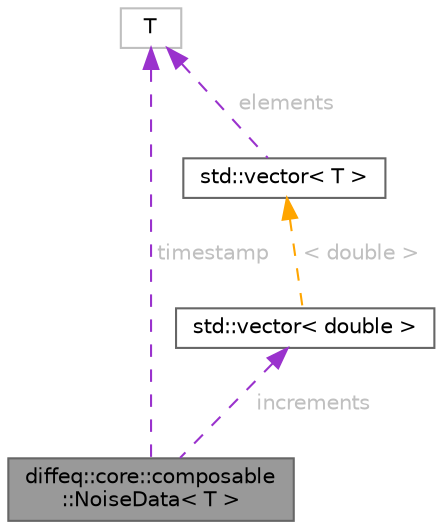 digraph "diffeq::core::composable::NoiseData&lt; T &gt;"
{
 // LATEX_PDF_SIZE
  bgcolor="transparent";
  edge [fontname=Helvetica,fontsize=10,labelfontname=Helvetica,labelfontsize=10];
  node [fontname=Helvetica,fontsize=10,shape=box,height=0.2,width=0.4];
  Node1 [id="Node000001",label="diffeq::core::composable\l::NoiseData\< T \>",height=0.2,width=0.4,color="gray40", fillcolor="grey60", style="filled", fontcolor="black",tooltip="Noise data structure."];
  Node2 -> Node1 [id="edge1_Node000001_Node000002",dir="back",color="darkorchid3",style="dashed",tooltip=" ",label=<<TABLE CELLBORDER="0" BORDER="0"><TR><TD VALIGN="top" ALIGN="LEFT" CELLPADDING="1" CELLSPACING="0">timestamp</TD></TR>
</TABLE>> ,fontcolor="grey" ];
  Node2 [id="Node000002",label="T",height=0.2,width=0.4,color="grey75", fillcolor="white", style="filled",tooltip=" "];
  Node3 -> Node1 [id="edge2_Node000001_Node000003",dir="back",color="darkorchid3",style="dashed",tooltip=" ",label=<<TABLE CELLBORDER="0" BORDER="0"><TR><TD VALIGN="top" ALIGN="LEFT" CELLPADDING="1" CELLSPACING="0">increments</TD></TR>
</TABLE>> ,fontcolor="grey" ];
  Node3 [id="Node000003",label="std::vector\< double \>",height=0.2,width=0.4,color="gray40", fillcolor="white", style="filled",tooltip=" "];
  Node4 -> Node3 [id="edge3_Node000003_Node000004",dir="back",color="orange",style="dashed",tooltip=" ",label=<<TABLE CELLBORDER="0" BORDER="0"><TR><TD VALIGN="top" ALIGN="LEFT" CELLPADDING="1" CELLSPACING="0">&lt; double &gt;</TD></TR>
</TABLE>> ,fontcolor="grey" ];
  Node4 [id="Node000004",label="std::vector\< T \>",height=0.2,width=0.4,color="gray40", fillcolor="white", style="filled",tooltip=" "];
  Node2 -> Node4 [id="edge4_Node000004_Node000002",dir="back",color="darkorchid3",style="dashed",tooltip=" ",label=<<TABLE CELLBORDER="0" BORDER="0"><TR><TD VALIGN="top" ALIGN="LEFT" CELLPADDING="1" CELLSPACING="0">elements</TD></TR>
</TABLE>> ,fontcolor="grey" ];
}
